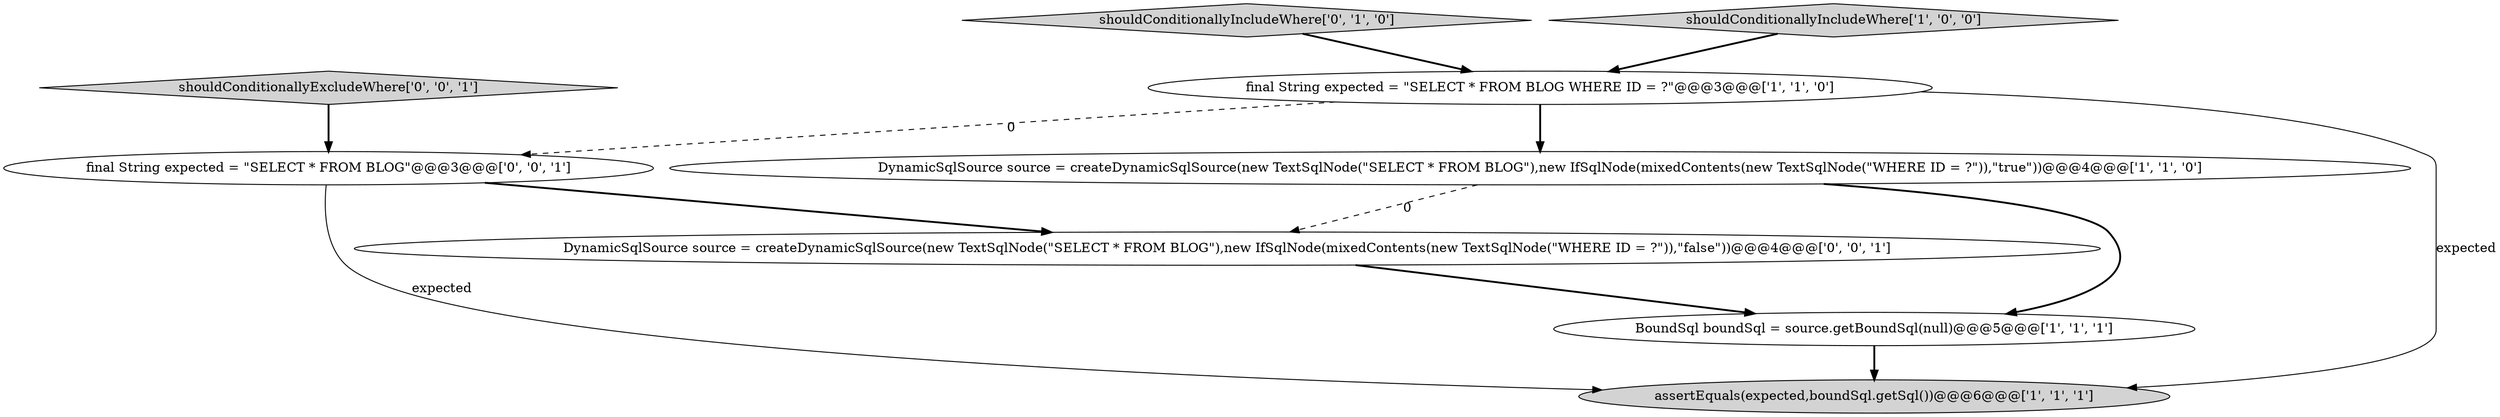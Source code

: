 digraph {
5 [style = filled, label = "shouldConditionallyIncludeWhere['0', '1', '0']", fillcolor = lightgray, shape = diamond image = "AAA0AAABBB2BBB"];
1 [style = filled, label = "final String expected = \"SELECT * FROM BLOG WHERE ID = ?\"@@@3@@@['1', '1', '0']", fillcolor = white, shape = ellipse image = "AAA0AAABBB1BBB"];
2 [style = filled, label = "DynamicSqlSource source = createDynamicSqlSource(new TextSqlNode(\"SELECT * FROM BLOG\"),new IfSqlNode(mixedContents(new TextSqlNode(\"WHERE ID = ?\")),\"true\"))@@@4@@@['1', '1', '0']", fillcolor = white, shape = ellipse image = "AAA0AAABBB1BBB"];
4 [style = filled, label = "assertEquals(expected,boundSql.getSql())@@@6@@@['1', '1', '1']", fillcolor = lightgray, shape = ellipse image = "AAA0AAABBB1BBB"];
6 [style = filled, label = "final String expected = \"SELECT * FROM BLOG\"@@@3@@@['0', '0', '1']", fillcolor = white, shape = ellipse image = "AAA0AAABBB3BBB"];
0 [style = filled, label = "shouldConditionallyIncludeWhere['1', '0', '0']", fillcolor = lightgray, shape = diamond image = "AAA0AAABBB1BBB"];
7 [style = filled, label = "DynamicSqlSource source = createDynamicSqlSource(new TextSqlNode(\"SELECT * FROM BLOG\"),new IfSqlNode(mixedContents(new TextSqlNode(\"WHERE ID = ?\")),\"false\"))@@@4@@@['0', '0', '1']", fillcolor = white, shape = ellipse image = "AAA0AAABBB3BBB"];
8 [style = filled, label = "shouldConditionallyExcludeWhere['0', '0', '1']", fillcolor = lightgray, shape = diamond image = "AAA0AAABBB3BBB"];
3 [style = filled, label = "BoundSql boundSql = source.getBoundSql(null)@@@5@@@['1', '1', '1']", fillcolor = white, shape = ellipse image = "AAA0AAABBB1BBB"];
6->4 [style = solid, label="expected"];
5->1 [style = bold, label=""];
1->2 [style = bold, label=""];
8->6 [style = bold, label=""];
6->7 [style = bold, label=""];
2->7 [style = dashed, label="0"];
3->4 [style = bold, label=""];
0->1 [style = bold, label=""];
1->6 [style = dashed, label="0"];
1->4 [style = solid, label="expected"];
7->3 [style = bold, label=""];
2->3 [style = bold, label=""];
}
